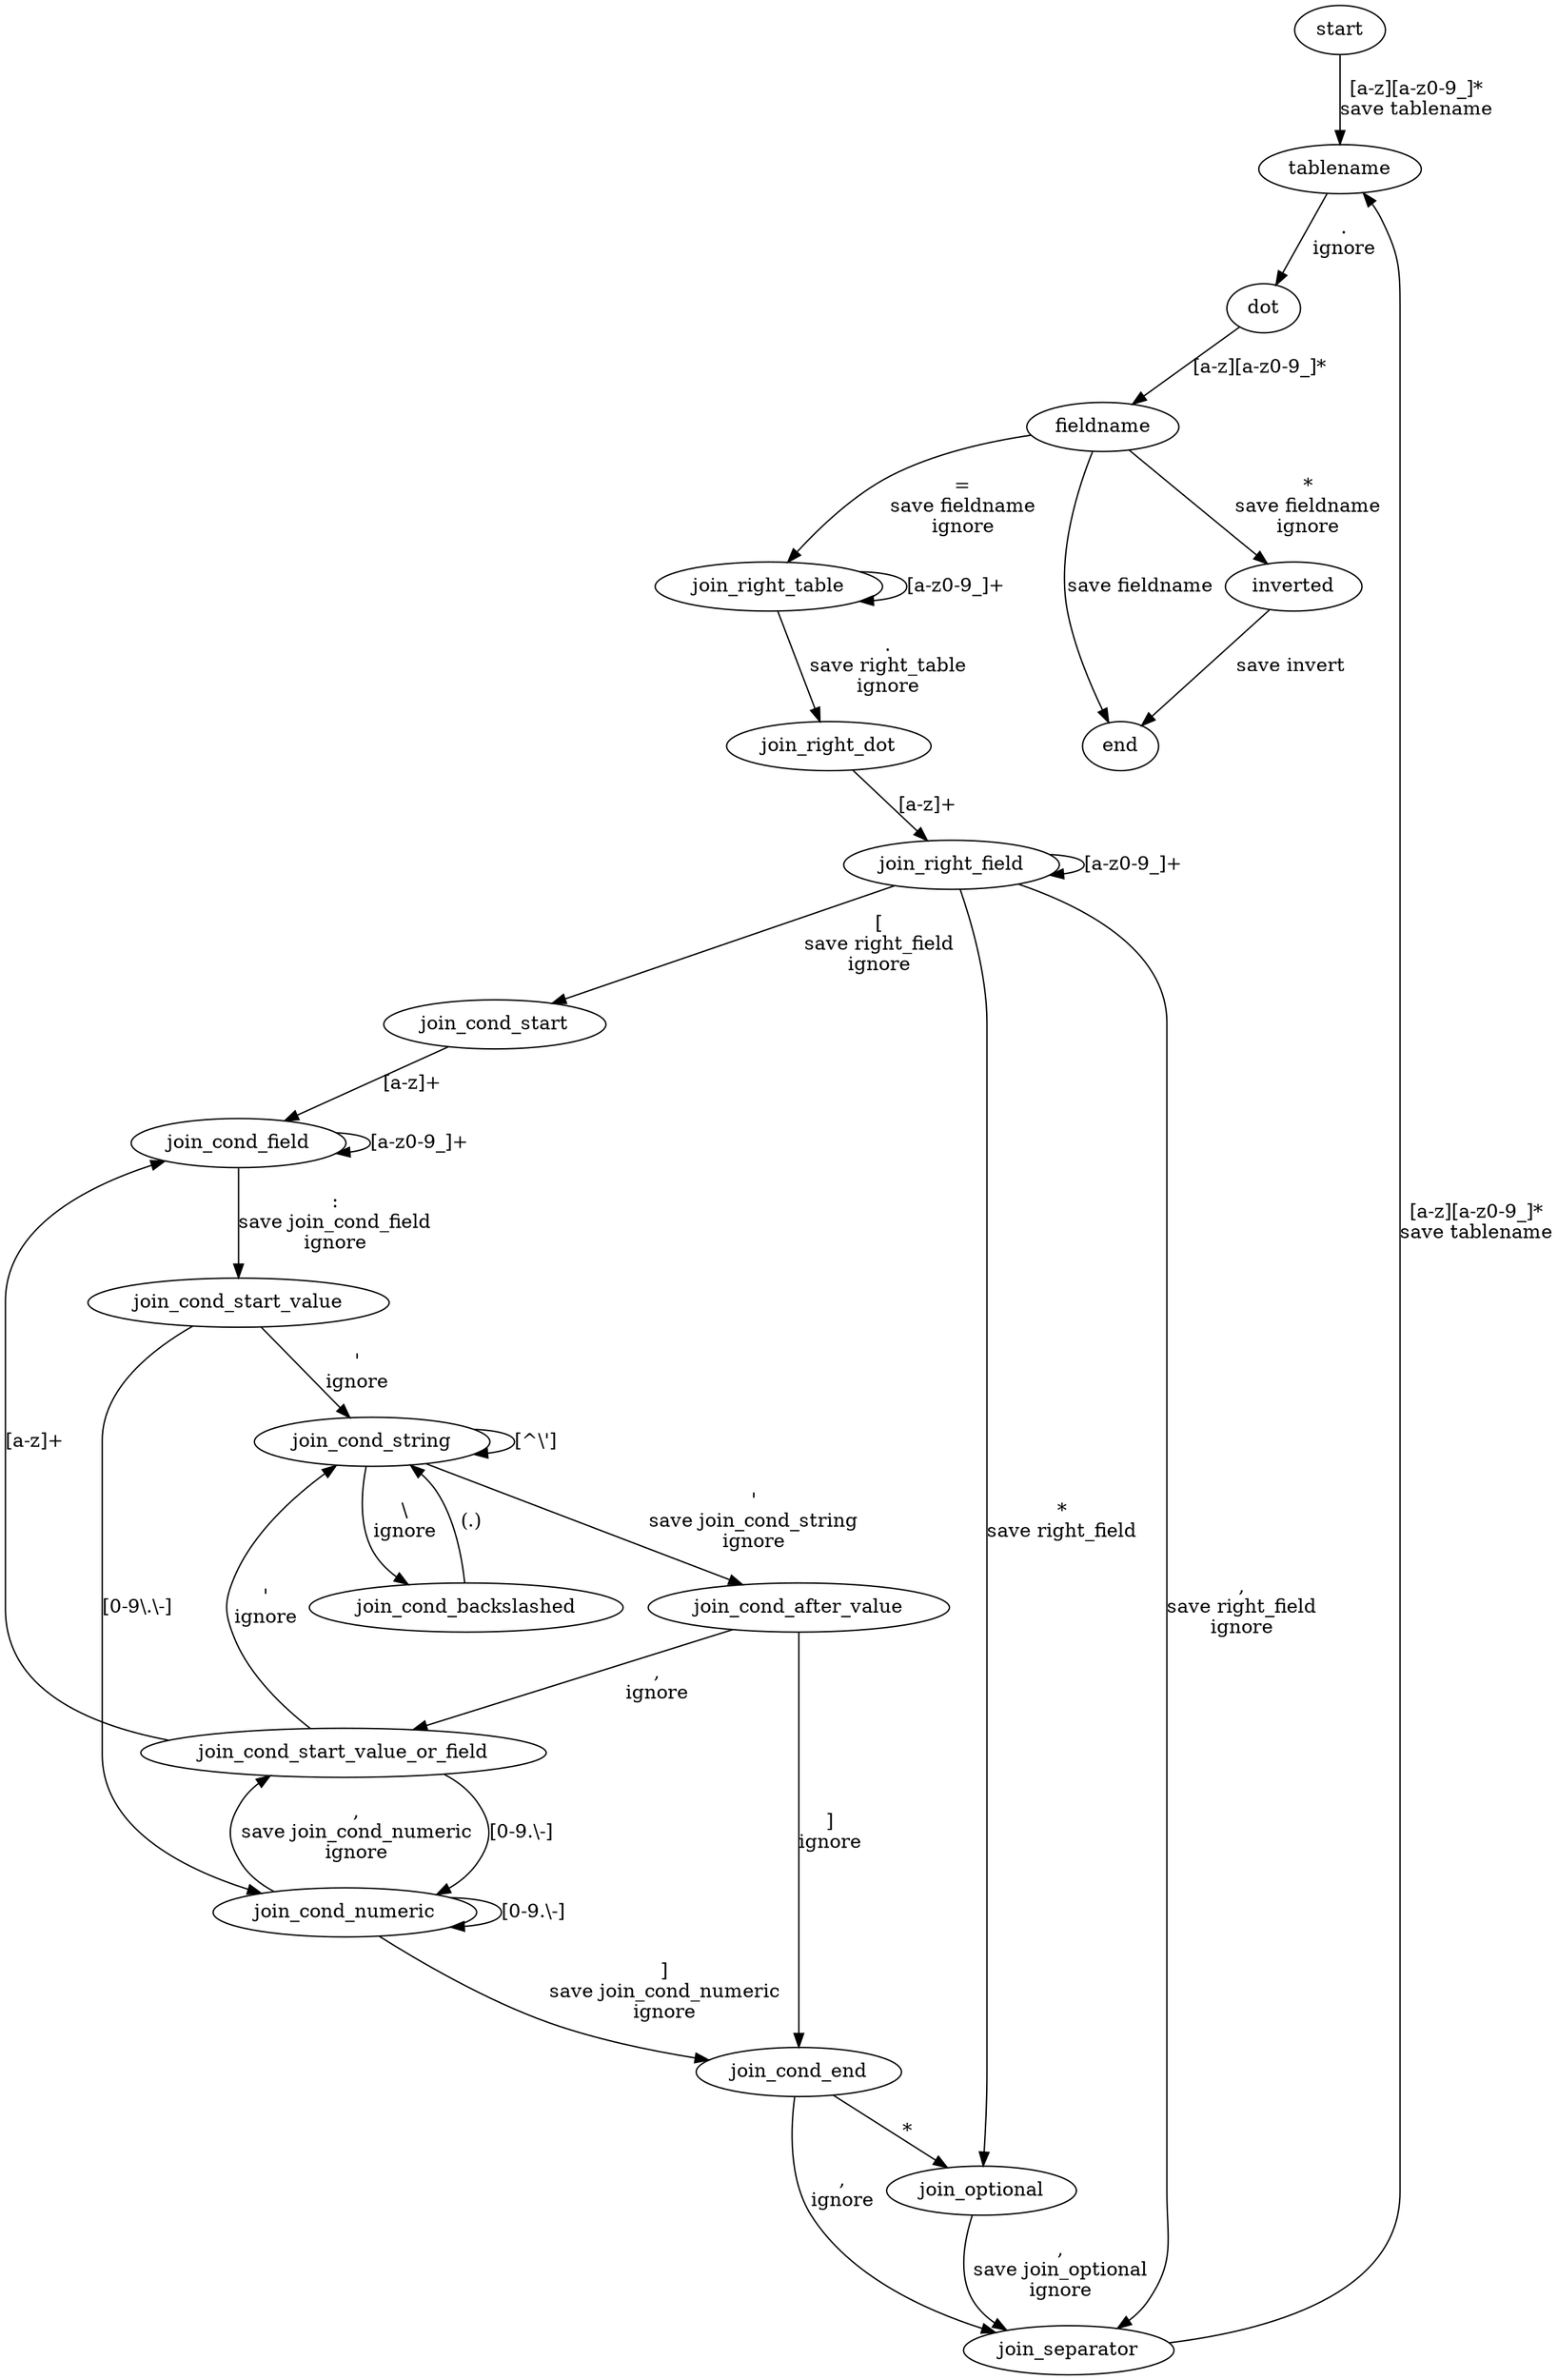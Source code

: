 digraph {
  start -> tablename [ label="[a-z][a-z0-9_]*\nsave tablename" ]

  tablename -> dot [ label=".\nignore" ]

  // "tablename" cannot go directly to "fieldname" since fieldnames have to start with a letter.
  dot -> fieldname [ label="[a-z][a-z0-9_]*" ]

  fieldname -> end [ label="save fieldname" ]
  fieldname -> inverted [ label="*\nsave fieldname\nignore" ]
  fieldname -> join_right_table [ label="=\nsave fieldname\nignore" ]

  inverted -> end [ label="save invert" ]

  join_right_table -> join_right_table [ label="[a-z0-9_]+" ]
  join_right_table -> join_right_dot [ label=".\nsave right_table\nignore" ]

  join_right_dot -> join_right_field [ label="[a-z]+" ]

  join_right_field -> join_right_field [ label="[a-z0-9_]+" ]
  join_right_field -> join_separator [ label=",\nsave right_field\nignore" ]
  join_right_field -> join_cond_start [ label="[\nsave right_field\nignore" ]
  join_right_field -> join_optional [ label="*\nsave right_field" ]

  join_separator -> tablename [ label="[a-z][a-z0-9_]*\nsave tablename" ]

  join_optional -> join_separator [ label=",\nsave join_optional\nignore" ]

  join_cond_start -> join_cond_field [ label="[a-z]+" ]

  join_cond_field -> join_cond_field [ label="[a-z0-9_]+" ]
  join_cond_field -> join_cond_start_value [ label=":\nsave join_cond_field\nignore" ]

  join_cond_start_value -> join_cond_string [ label="'\nignore" ]
  join_cond_start_value -> join_cond_numeric [ label="[0-9\\.\\-]" ]

  join_cond_start_value_or_field -> join_cond_string [ label="'\nignore" ]
  join_cond_start_value_or_field -> join_cond_numeric [ label="[0-9.\\-]" ]
  join_cond_start_value_or_field -> join_cond_field [ label="[a-z]+" ]

  join_cond_string -> join_cond_string [ label="[^\\']" ]
  join_cond_string -> join_cond_backslashed [ label="\\\nignore" ]
  join_cond_string -> join_cond_after_value [ label="'\nsave join_cond_string\nignore" ]

  join_cond_backslashed -> join_cond_string [ label="(.)" ]

  join_cond_numeric -> join_cond_numeric [ label="[0-9.\\-]" ]
  join_cond_numeric -> join_cond_start_value_or_field [ label=",\nsave join_cond_numeric\nignore" ]
  join_cond_numeric -> join_cond_end [ label="]\nsave join_cond_numeric\nignore" ]

  join_cond_after_value -> join_cond_end [ label="]\nignore" ]
  join_cond_after_value -> join_cond_start_value_or_field [ label=",\nignore" ]

  join_cond_end -> join_optional [ label="*" ]
  join_cond_end -> join_separator [ label=",\nignore" ]
}